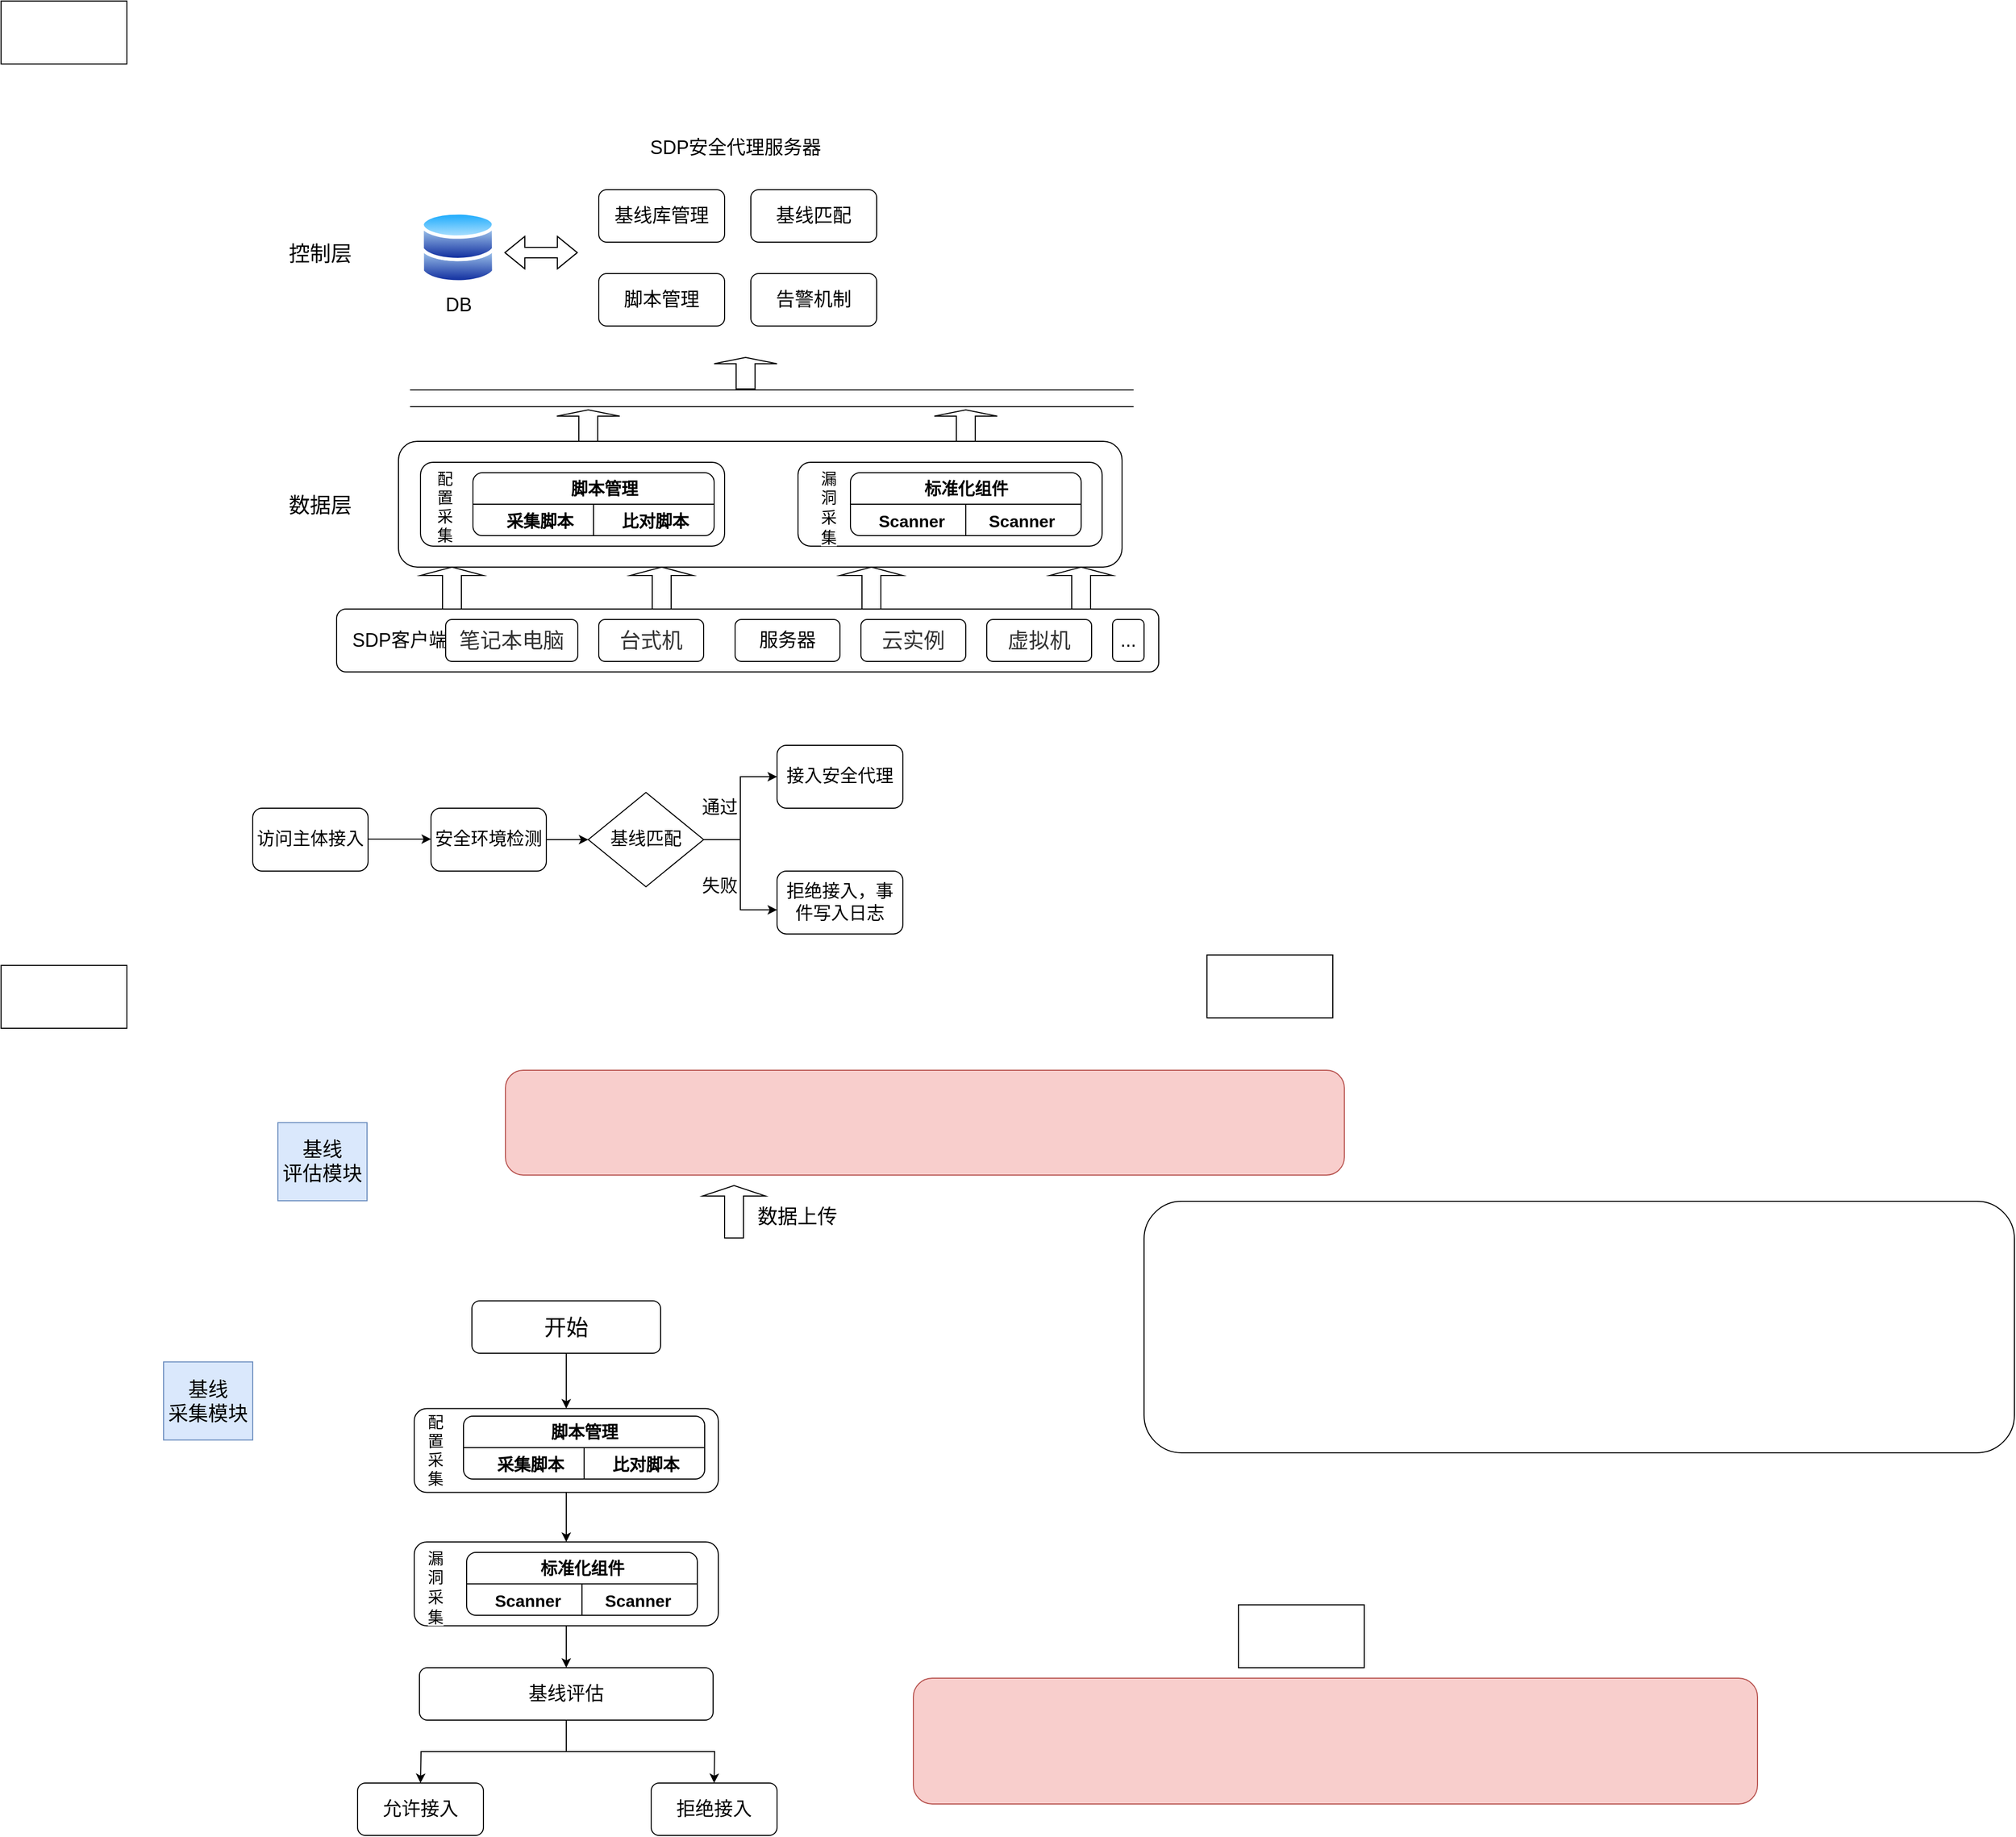 <mxfile version="21.0.8" type="github">
  <diagram id="prtHgNgQTEPvFCAcTncT" name="Page-1">
    <mxGraphModel dx="2261" dy="1925" grid="1" gridSize="10" guides="1" tooltips="1" connect="1" arrows="1" fold="1" page="1" pageScale="1" pageWidth="827" pageHeight="1169" math="0" shadow="0">
      <root>
        <mxCell id="0" />
        <mxCell id="1" parent="0" />
        <mxCell id="ku3lEbieTSQeBnIbeFAv-19" value="" style="rounded=1;whiteSpace=wrap;html=1;fontSize=20;fillColor=#f8cecc;strokeColor=#b85450;" parent="1" vertex="1">
          <mxGeometry x="560" y="1500" width="805" height="120" as="geometry" />
        </mxCell>
        <mxCell id="IRRv_QjYVV9mL1Gj15er-1" value="" style="rounded=1;whiteSpace=wrap;html=1;" parent="1" vertex="1">
          <mxGeometry x="10" y="480" width="784" height="60" as="geometry" />
        </mxCell>
        <mxCell id="IRRv_QjYVV9mL1Gj15er-2" value="&lt;span style=&quot;font-size: 18px;&quot;&gt;SDP客户端&lt;/span&gt;" style="text;html=1;align=center;verticalAlign=middle;resizable=0;points=[];autosize=1;strokeColor=none;fillColor=none;" parent="1" vertex="1">
          <mxGeometry x="15" y="490" width="110" height="40" as="geometry" />
        </mxCell>
        <mxCell id="IRRv_QjYVV9mL1Gj15er-3" value="服务器" style="rounded=1;whiteSpace=wrap;html=1;fontSize=18;" parent="1" vertex="1">
          <mxGeometry x="390" y="490" width="100" height="40" as="geometry" />
        </mxCell>
        <mxCell id="IRRv_QjYVV9mL1Gj15er-4" value="&lt;span style=&quot;color: rgb(51, 51, 51); font-family: Arial, sans-serif; text-align: justify; background-color: rgb(255, 255, 255);&quot;&gt;&lt;font style=&quot;font-size: 20px;&quot;&gt;台式机&lt;/font&gt;&lt;/span&gt;" style="rounded=1;whiteSpace=wrap;html=1;fontSize=18;" parent="1" vertex="1">
          <mxGeometry x="260" y="490" width="100" height="40" as="geometry" />
        </mxCell>
        <mxCell id="IRRv_QjYVV9mL1Gj15er-5" value="&lt;span style=&quot;color: rgb(51, 51, 51); font-family: Arial, sans-serif; text-align: justify; background-color: rgb(255, 255, 255);&quot;&gt;&lt;font style=&quot;font-size: 20px;&quot;&gt;笔记本电脑&lt;/font&gt;&lt;/span&gt;" style="rounded=1;whiteSpace=wrap;html=1;fontSize=18;" parent="1" vertex="1">
          <mxGeometry x="114" y="490" width="126" height="40" as="geometry" />
        </mxCell>
        <mxCell id="IRRv_QjYVV9mL1Gj15er-6" value="&lt;span style=&quot;color: rgb(51, 51, 51); font-family: Arial, sans-serif; text-align: justify; background-color: rgb(255, 255, 255);&quot;&gt;&lt;font style=&quot;font-size: 20px;&quot;&gt;云实例&lt;/font&gt;&lt;/span&gt;" style="rounded=1;whiteSpace=wrap;html=1;fontSize=18;" parent="1" vertex="1">
          <mxGeometry x="510" y="490" width="100" height="40" as="geometry" />
        </mxCell>
        <mxCell id="IRRv_QjYVV9mL1Gj15er-8" value="&lt;span style=&quot;color: rgb(51, 51, 51); font-family: Arial, sans-serif; text-align: justify; background-color: rgb(255, 255, 255);&quot;&gt;&lt;font style=&quot;font-size: 20px;&quot;&gt;虚拟机&lt;/font&gt;&lt;/span&gt;" style="rounded=1;whiteSpace=wrap;html=1;fontSize=18;" parent="1" vertex="1">
          <mxGeometry x="630" y="490" width="100" height="40" as="geometry" />
        </mxCell>
        <mxCell id="IRRv_QjYVV9mL1Gj15er-10" value="..." style="rounded=1;whiteSpace=wrap;html=1;fontSize=18;" parent="1" vertex="1">
          <mxGeometry x="750" y="490" width="30" height="40" as="geometry" />
        </mxCell>
        <mxCell id="IRRv_QjYVV9mL1Gj15er-11" value="" style="shape=singleArrow;direction=north;whiteSpace=wrap;html=1;fontSize=20;" parent="1" vertex="1">
          <mxGeometry x="90" y="440" width="60" height="40" as="geometry" />
        </mxCell>
        <mxCell id="IRRv_QjYVV9mL1Gj15er-13" value="" style="shape=singleArrow;direction=north;whiteSpace=wrap;html=1;fontSize=20;" parent="1" vertex="1">
          <mxGeometry x="290" y="440" width="60" height="40" as="geometry" />
        </mxCell>
        <mxCell id="IRRv_QjYVV9mL1Gj15er-14" value="" style="shape=singleArrow;direction=north;whiteSpace=wrap;html=1;fontSize=20;" parent="1" vertex="1">
          <mxGeometry x="490" y="440" width="60" height="40" as="geometry" />
        </mxCell>
        <mxCell id="IRRv_QjYVV9mL1Gj15er-15" value="" style="shape=singleArrow;direction=north;whiteSpace=wrap;html=1;fontSize=20;" parent="1" vertex="1">
          <mxGeometry x="690" y="440" width="60" height="40" as="geometry" />
        </mxCell>
        <mxCell id="IRRv_QjYVV9mL1Gj15er-16" value="数据层" style="text;html=1;align=center;verticalAlign=middle;resizable=0;points=[];autosize=1;strokeColor=none;fillColor=none;fontSize=20;" parent="1" vertex="1">
          <mxGeometry x="-46" y="360" width="80" height="40" as="geometry" />
        </mxCell>
        <mxCell id="IRRv_QjYVV9mL1Gj15er-17" value="" style="rounded=1;whiteSpace=wrap;html=1;fontSize=20;" parent="1" vertex="1">
          <mxGeometry x="69" y="320" width="690" height="120" as="geometry" />
        </mxCell>
        <mxCell id="IRRv_QjYVV9mL1Gj15er-18" value="" style="rounded=1;whiteSpace=wrap;html=1;fontSize=20;" parent="1" vertex="1">
          <mxGeometry x="90" y="340" width="290" height="80" as="geometry" />
        </mxCell>
        <mxCell id="IRRv_QjYVV9mL1Gj15er-20" value="" style="rounded=1;whiteSpace=wrap;html=1;fontSize=20;" parent="1" vertex="1">
          <mxGeometry x="450" y="340" width="290" height="80" as="geometry" />
        </mxCell>
        <mxCell id="IRRv_QjYVV9mL1Gj15er-21" value="" style="rounded=1;whiteSpace=wrap;html=1;fontSize=20;" parent="1" vertex="1">
          <mxGeometry x="140" y="350" width="230" height="60" as="geometry" />
        </mxCell>
        <mxCell id="IRRv_QjYVV9mL1Gj15er-34" value="" style="endArrow=none;html=1;rounded=0;fontSize=20;" parent="1" source="IRRv_QjYVV9mL1Gj15er-21" edge="1">
          <mxGeometry width="50" height="50" relative="1" as="geometry">
            <mxPoint x="470" y="460" as="sourcePoint" />
            <mxPoint x="250" y="380" as="targetPoint" />
          </mxGeometry>
        </mxCell>
        <mxCell id="IRRv_QjYVV9mL1Gj15er-35" value="&lt;font style=&quot;font-size: 16px;&quot;&gt;&lt;b style=&quot;font-size: 16px;&quot;&gt;脚本管理&lt;/b&gt;&lt;/font&gt;" style="text;html=1;align=center;verticalAlign=middle;resizable=0;points=[];autosize=1;strokeColor=none;fillColor=none;fontSize=16;labelBackgroundColor=#ffffff;" parent="1" vertex="1">
          <mxGeometry x="220" y="350" width="90" height="30" as="geometry" />
        </mxCell>
        <mxCell id="IRRv_QjYVV9mL1Gj15er-36" value="&lt;b style=&quot;border-color: var(--border-color); color: rgb(0, 0, 0); font-family: Helvetica; font-size: 16px; font-style: normal; font-variant-ligatures: normal; font-variant-caps: normal; letter-spacing: normal; orphans: 2; text-align: center; text-indent: 0px; text-transform: none; widows: 2; word-spacing: 0px; -webkit-text-stroke-width: 0px; background-color: rgb(255, 255, 255); text-decoration-thickness: initial; text-decoration-style: initial; text-decoration-color: initial;&quot;&gt;采集脚本&lt;/b&gt;" style="text;whiteSpace=wrap;html=1;fontSize=16;" parent="1" vertex="1">
          <mxGeometry x="170" y="380" width="70" height="40" as="geometry" />
        </mxCell>
        <mxCell id="IRRv_QjYVV9mL1Gj15er-37" value="&lt;b style=&quot;border-color: var(--border-color); color: rgb(0, 0, 0); font-family: Helvetica; font-size: 16px; font-style: normal; font-variant-ligatures: normal; font-variant-caps: normal; letter-spacing: normal; orphans: 2; text-align: center; text-indent: 0px; text-transform: none; widows: 2; word-spacing: 0px; -webkit-text-stroke-width: 0px; background-color: rgb(255, 255, 255); text-decoration-thickness: initial; text-decoration-style: initial; text-decoration-color: initial;&quot;&gt;比对脚本&lt;/b&gt;" style="text;whiteSpace=wrap;html=1;fontSize=16;" parent="1" vertex="1">
          <mxGeometry x="280" y="380" width="80" height="40" as="geometry" />
        </mxCell>
        <mxCell id="IRRv_QjYVV9mL1Gj15er-39" value="" style="rounded=1;whiteSpace=wrap;html=1;fontSize=20;" parent="1" vertex="1">
          <mxGeometry x="500" y="350" width="220" height="60" as="geometry" />
        </mxCell>
        <mxCell id="IRRv_QjYVV9mL1Gj15er-40" value="&lt;div style=&quot;text-align: center; font-size: 15px;&quot;&gt;&lt;span style=&quot;background-color: initial;&quot;&gt;&lt;font style=&quot;font-size: 15px;&quot;&gt;漏洞&lt;/font&gt;&lt;/span&gt;&lt;/div&gt;&lt;span style=&quot;color: rgb(0, 0, 0); font-family: Helvetica; font-style: normal; font-variant-ligatures: normal; font-variant-caps: normal; font-weight: 400; letter-spacing: normal; orphans: 2; text-align: center; text-indent: 0px; text-transform: none; widows: 2; word-spacing: 0px; -webkit-text-stroke-width: 0px; background-color: rgb(251, 251, 251); text-decoration-thickness: initial; text-decoration-style: initial; text-decoration-color: initial; float: none; display: inline !important; font-size: 15px;&quot;&gt;&lt;font style=&quot;font-size: 15px;&quot;&gt;采集&lt;/font&gt;&lt;/span&gt;" style="text;whiteSpace=wrap;html=1;fontSize=16;" parent="1" vertex="1">
          <mxGeometry x="470" y="340" width="10" height="80" as="geometry" />
        </mxCell>
        <mxCell id="IRRv_QjYVV9mL1Gj15er-41" value="" style="endArrow=none;html=1;rounded=0;fontSize=16;exitX=1;exitY=0.5;exitDx=0;exitDy=0;entryX=0;entryY=0.5;entryDx=0;entryDy=0;" parent="1" source="IRRv_QjYVV9mL1Gj15er-39" target="IRRv_QjYVV9mL1Gj15er-39" edge="1">
          <mxGeometry width="50" height="50" relative="1" as="geometry">
            <mxPoint x="460" y="420" as="sourcePoint" />
            <mxPoint x="400" y="160" as="targetPoint" />
          </mxGeometry>
        </mxCell>
        <mxCell id="IRRv_QjYVV9mL1Gj15er-44" value="&lt;div style=&quot;text-align: center; font-size: 15px;&quot;&gt;配置采集&lt;/div&gt;" style="text;whiteSpace=wrap;html=1;fontSize=16;" parent="1" vertex="1">
          <mxGeometry x="104" y="340" width="10" height="80" as="geometry" />
        </mxCell>
        <mxCell id="IRRv_QjYVV9mL1Gj15er-48" value="" style="endArrow=none;html=1;rounded=0;fontSize=15;entryX=1;entryY=0.5;entryDx=0;entryDy=0;exitX=0;exitY=0.5;exitDx=0;exitDy=0;" parent="1" source="IRRv_QjYVV9mL1Gj15er-21" target="IRRv_QjYVV9mL1Gj15er-21" edge="1">
          <mxGeometry width="50" height="50" relative="1" as="geometry">
            <mxPoint x="230" y="290" as="sourcePoint" />
            <mxPoint x="380" y="260" as="targetPoint" />
          </mxGeometry>
        </mxCell>
        <mxCell id="IRRv_QjYVV9mL1Gj15er-49" value="" style="endArrow=none;html=1;rounded=0;fontSize=15;entryX=0.5;entryY=1;entryDx=0;entryDy=0;" parent="1" target="IRRv_QjYVV9mL1Gj15er-21" edge="1">
          <mxGeometry width="50" height="50" relative="1" as="geometry">
            <mxPoint x="255" y="380" as="sourcePoint" />
            <mxPoint x="360" y="250" as="targetPoint" />
          </mxGeometry>
        </mxCell>
        <mxCell id="IRRv_QjYVV9mL1Gj15er-51" value="" style="endArrow=none;html=1;rounded=0;fontSize=15;entryX=0.5;entryY=1;entryDx=0;entryDy=0;" parent="1" target="IRRv_QjYVV9mL1Gj15er-39" edge="1">
          <mxGeometry width="50" height="50" relative="1" as="geometry">
            <mxPoint x="610" y="380" as="sourcePoint" />
            <mxPoint x="490" y="230" as="targetPoint" />
          </mxGeometry>
        </mxCell>
        <mxCell id="IRRv_QjYVV9mL1Gj15er-52" value="&lt;font style=&quot;font-size: 16px;&quot;&gt;&lt;b style=&quot;font-size: 16px;&quot;&gt;标准化组件&lt;/b&gt;&lt;/font&gt;" style="text;html=1;align=center;verticalAlign=middle;resizable=0;points=[];autosize=1;strokeColor=none;fillColor=none;fontSize=16;labelBackgroundColor=#ffffff;" parent="1" vertex="1">
          <mxGeometry x="560" y="350" width="100" height="30" as="geometry" />
        </mxCell>
        <mxCell id="IRRv_QjYVV9mL1Gj15er-53" value="&lt;b style=&quot;border-color: var(--border-color); color: rgb(0, 0, 0); font-family: Helvetica; font-size: 16px; font-style: normal; font-variant-ligatures: normal; font-variant-caps: normal; letter-spacing: normal; orphans: 2; text-align: center; text-indent: 0px; text-transform: none; widows: 2; word-spacing: 0px; -webkit-text-stroke-width: 0px; background-color: rgb(255, 255, 255); text-decoration-thickness: initial; text-decoration-style: initial; text-decoration-color: initial;&quot;&gt;Scanner&lt;/b&gt;" style="text;whiteSpace=wrap;html=1;fontSize=16;" parent="1" vertex="1">
          <mxGeometry x="630" y="380" width="70" height="30" as="geometry" />
        </mxCell>
        <mxCell id="IRRv_QjYVV9mL1Gj15er-54" value="&lt;b style=&quot;border-color: var(--border-color); color: rgb(0, 0, 0); font-family: Helvetica; font-size: 16px; font-style: normal; font-variant-ligatures: normal; font-variant-caps: normal; letter-spacing: normal; orphans: 2; text-align: center; text-indent: 0px; text-transform: none; widows: 2; word-spacing: 0px; -webkit-text-stroke-width: 0px; background-color: rgb(255, 255, 255); text-decoration-thickness: initial; text-decoration-style: initial; text-decoration-color: initial;&quot;&gt;Scanner&lt;/b&gt;" style="text;whiteSpace=wrap;html=1;fontSize=16;" parent="1" vertex="1">
          <mxGeometry x="525" y="380" width="70" height="30" as="geometry" />
        </mxCell>
        <mxCell id="IRRv_QjYVV9mL1Gj15er-60" value="" style="shape=link;html=1;rounded=0;fontSize=15;width=16;" parent="1" edge="1">
          <mxGeometry width="100" relative="1" as="geometry">
            <mxPoint x="80" y="279" as="sourcePoint" />
            <mxPoint x="770" y="279" as="targetPoint" />
            <Array as="points">
              <mxPoint x="430" y="279" />
            </Array>
          </mxGeometry>
        </mxCell>
        <mxCell id="IRRv_QjYVV9mL1Gj15er-61" value="" style="shape=singleArrow;direction=north;whiteSpace=wrap;html=1;fontSize=20;" parent="1" vertex="1">
          <mxGeometry x="220" y="290" width="60" height="30" as="geometry" />
        </mxCell>
        <mxCell id="IRRv_QjYVV9mL1Gj15er-62" value="" style="shape=singleArrow;direction=north;whiteSpace=wrap;html=1;fontSize=20;" parent="1" vertex="1">
          <mxGeometry x="580" y="290" width="60" height="30" as="geometry" />
        </mxCell>
        <mxCell id="IRRv_QjYVV9mL1Gj15er-63" value="" style="shape=singleArrow;direction=north;whiteSpace=wrap;html=1;fontSize=20;" parent="1" vertex="1">
          <mxGeometry x="370" y="240" width="60" height="30" as="geometry" />
        </mxCell>
        <mxCell id="IRRv_QjYVV9mL1Gj15er-69" value="" style="rounded=1;whiteSpace=wrap;html=1;labelBackgroundColor=#ffffff;fontSize=15;arcSize=17;fillColor=#f8cecc;strokeColor=#b85450;" parent="1" vertex="1">
          <mxGeometry x="171" y="920" width="800" height="100" as="geometry" />
        </mxCell>
        <mxCell id="IRRv_QjYVV9mL1Gj15er-71" value="&lt;font style=&quot;font-size: 18px;&quot;&gt;DB&lt;/font&gt;" style="text;html=1;align=center;verticalAlign=middle;resizable=0;points=[];autosize=1;strokeColor=none;fillColor=none;fontSize=15;labelBackgroundColor=#ffffff;" parent="1" vertex="1">
          <mxGeometry x="100.72" y="170" width="50" height="40" as="geometry" />
        </mxCell>
        <mxCell id="IRRv_QjYVV9mL1Gj15er-74" value="" style="aspect=fixed;perimeter=ellipsePerimeter;html=1;align=center;shadow=0;dashed=0;spacingTop=3;image;image=img/lib/active_directory/databases.svg;labelBackgroundColor=#ffffff;fontSize=15;" parent="1" vertex="1">
          <mxGeometry x="90" y="100" width="71.43" height="70" as="geometry" />
        </mxCell>
        <mxCell id="IRRv_QjYVV9mL1Gj15er-75" value="&lt;span&gt;SDP安全代理服务器&lt;/span&gt;" style="text;html=1;align=center;verticalAlign=middle;resizable=0;points=[];autosize=1;strokeColor=none;fillColor=none;fontSize=18;" parent="1" vertex="1">
          <mxGeometry x="295" y="20" width="190" height="40" as="geometry" />
        </mxCell>
        <mxCell id="IRRv_QjYVV9mL1Gj15er-76" value="" style="shape=flexArrow;endArrow=classic;startArrow=classic;html=1;rounded=0;fontSize=15;" parent="1" edge="1">
          <mxGeometry width="100" height="100" relative="1" as="geometry">
            <mxPoint x="170" y="140" as="sourcePoint" />
            <mxPoint x="240" y="140" as="targetPoint" />
            <Array as="points">
              <mxPoint x="200" y="140" />
            </Array>
          </mxGeometry>
        </mxCell>
        <mxCell id="IRRv_QjYVV9mL1Gj15er-77" value="基线库管理" style="rounded=1;whiteSpace=wrap;html=1;labelBackgroundColor=#ffffff;fontSize=18;" parent="1" vertex="1">
          <mxGeometry x="260" y="80" width="120" height="50" as="geometry" />
        </mxCell>
        <mxCell id="IRRv_QjYVV9mL1Gj15er-78" value="基线匹配" style="rounded=1;whiteSpace=wrap;html=1;labelBackgroundColor=#ffffff;fontSize=18;" parent="1" vertex="1">
          <mxGeometry x="405" y="80" width="120" height="50" as="geometry" />
        </mxCell>
        <mxCell id="IRRv_QjYVV9mL1Gj15er-79" value="脚本管理" style="rounded=1;whiteSpace=wrap;html=1;labelBackgroundColor=#ffffff;fontSize=18;" parent="1" vertex="1">
          <mxGeometry x="260" y="160" width="120" height="50" as="geometry" />
        </mxCell>
        <mxCell id="IRRv_QjYVV9mL1Gj15er-80" value="告警机制" style="rounded=1;whiteSpace=wrap;html=1;labelBackgroundColor=#ffffff;fontSize=18;" parent="1" vertex="1">
          <mxGeometry x="405" y="160" width="120" height="50" as="geometry" />
        </mxCell>
        <mxCell id="6lv0VeSdasBS07ZKoq6K-3" value="控制层" style="text;html=1;align=center;verticalAlign=middle;resizable=0;points=[];autosize=1;strokeColor=none;fillColor=none;fontSize=20;" parent="1" vertex="1">
          <mxGeometry x="-46" y="120" width="80" height="40" as="geometry" />
        </mxCell>
        <mxCell id="6lv0VeSdasBS07ZKoq6K-7" style="edgeStyle=orthogonalEdgeStyle;rounded=0;orthogonalLoop=1;jettySize=auto;html=1;entryX=0;entryY=0.5;entryDx=0;entryDy=0;" parent="1" source="6lv0VeSdasBS07ZKoq6K-4" target="6lv0VeSdasBS07ZKoq6K-6" edge="1">
          <mxGeometry relative="1" as="geometry" />
        </mxCell>
        <mxCell id="6lv0VeSdasBS07ZKoq6K-4" value="&lt;font style=&quot;font-size: 17px;&quot;&gt;安全环境检测&lt;/font&gt;" style="rounded=1;whiteSpace=wrap;html=1;" parent="1" vertex="1">
          <mxGeometry x="100" y="670" width="110" height="60" as="geometry" />
        </mxCell>
        <mxCell id="6lv0VeSdasBS07ZKoq6K-14" style="edgeStyle=orthogonalEdgeStyle;rounded=0;orthogonalLoop=1;jettySize=auto;html=1;entryX=0;entryY=0.5;entryDx=0;entryDy=0;fontSize=17;" parent="1" source="6lv0VeSdasBS07ZKoq6K-6" target="6lv0VeSdasBS07ZKoq6K-12" edge="1">
          <mxGeometry relative="1" as="geometry" />
        </mxCell>
        <mxCell id="6lv0VeSdasBS07ZKoq6K-15" style="edgeStyle=orthogonalEdgeStyle;rounded=0;orthogonalLoop=1;jettySize=auto;html=1;entryX=0;entryY=0.617;entryDx=0;entryDy=0;entryPerimeter=0;fontSize=17;" parent="1" source="6lv0VeSdasBS07ZKoq6K-6" target="6lv0VeSdasBS07ZKoq6K-13" edge="1">
          <mxGeometry relative="1" as="geometry" />
        </mxCell>
        <mxCell id="6lv0VeSdasBS07ZKoq6K-6" value="&lt;font style=&quot;font-size: 17px;&quot;&gt;基线匹配&lt;/font&gt;" style="rhombus;whiteSpace=wrap;html=1;" parent="1" vertex="1">
          <mxGeometry x="250" y="655" width="110" height="90" as="geometry" />
        </mxCell>
        <mxCell id="6lv0VeSdasBS07ZKoq6K-9" value="" style="endArrow=classic;html=1;rounded=0;" parent="1" edge="1">
          <mxGeometry width="50" height="50" relative="1" as="geometry">
            <mxPoint x="10" y="699.5" as="sourcePoint" />
            <mxPoint x="100" y="699.5" as="targetPoint" />
          </mxGeometry>
        </mxCell>
        <mxCell id="6lv0VeSdasBS07ZKoq6K-10" value="&lt;span style=&quot;font-size: 17px;&quot;&gt;通过&lt;/span&gt;" style="text;html=1;align=center;verticalAlign=middle;resizable=0;points=[];autosize=1;strokeColor=none;fillColor=none;" parent="1" vertex="1">
          <mxGeometry x="345" y="655" width="60" height="30" as="geometry" />
        </mxCell>
        <mxCell id="6lv0VeSdasBS07ZKoq6K-11" value="&lt;span style=&quot;&quot;&gt;访问主体接入&lt;/span&gt;" style="rounded=1;whiteSpace=wrap;html=1;fontSize=17;" parent="1" vertex="1">
          <mxGeometry x="-70" y="670" width="110" height="60" as="geometry" />
        </mxCell>
        <mxCell id="6lv0VeSdasBS07ZKoq6K-12" value="接入安全代理" style="rounded=1;whiteSpace=wrap;html=1;fontSize=17;" parent="1" vertex="1">
          <mxGeometry x="430" y="610" width="120" height="60" as="geometry" />
        </mxCell>
        <mxCell id="6lv0VeSdasBS07ZKoq6K-13" value="拒绝接入，事件写入日志" style="rounded=1;whiteSpace=wrap;html=1;fontSize=17;" parent="1" vertex="1">
          <mxGeometry x="430" y="730" width="120" height="60" as="geometry" />
        </mxCell>
        <mxCell id="6lv0VeSdasBS07ZKoq6K-16" value="&lt;span style=&quot;font-size: 17px;&quot;&gt;失败&lt;/span&gt;" style="text;html=1;align=center;verticalAlign=middle;resizable=0;points=[];autosize=1;strokeColor=none;fillColor=none;" parent="1" vertex="1">
          <mxGeometry x="345" y="730" width="60" height="30" as="geometry" />
        </mxCell>
        <mxCell id="ku3lEbieTSQeBnIbeFAv-3" value="" style="rounded=0;whiteSpace=wrap;html=1;" parent="1" vertex="1">
          <mxGeometry x="-310" y="-100" width="120" height="60" as="geometry" />
        </mxCell>
        <mxCell id="ku3lEbieTSQeBnIbeFAv-4" value="" style="rounded=0;whiteSpace=wrap;html=1;" parent="1" vertex="1">
          <mxGeometry x="840" y="810" width="120" height="60" as="geometry" />
        </mxCell>
        <mxCell id="ie682Kdt5vv1fs90nuIB-5" style="edgeStyle=orthogonalEdgeStyle;rounded=0;orthogonalLoop=1;jettySize=auto;html=1;exitX=0.5;exitY=1;exitDx=0;exitDy=0;entryX=0.5;entryY=0;entryDx=0;entryDy=0;" edge="1" parent="1" source="ku3lEbieTSQeBnIbeFAv-20" target="ku3lEbieTSQeBnIbeFAv-21">
          <mxGeometry relative="1" as="geometry" />
        </mxCell>
        <mxCell id="ku3lEbieTSQeBnIbeFAv-20" value="" style="rounded=1;whiteSpace=wrap;html=1;fontSize=20;" parent="1" vertex="1">
          <mxGeometry x="84" y="1242.75" width="290" height="80" as="geometry" />
        </mxCell>
        <mxCell id="ie682Kdt5vv1fs90nuIB-6" style="edgeStyle=orthogonalEdgeStyle;rounded=0;orthogonalLoop=1;jettySize=auto;html=1;exitX=0.5;exitY=1;exitDx=0;exitDy=0;entryX=0.5;entryY=0;entryDx=0;entryDy=0;" edge="1" parent="1" source="ku3lEbieTSQeBnIbeFAv-21" target="ku3lEbieTSQeBnIbeFAv-48">
          <mxGeometry relative="1" as="geometry" />
        </mxCell>
        <mxCell id="ku3lEbieTSQeBnIbeFAv-21" value="" style="rounded=1;whiteSpace=wrap;html=1;fontSize=20;" parent="1" vertex="1">
          <mxGeometry x="84" y="1370" width="290" height="80" as="geometry" />
        </mxCell>
        <mxCell id="ku3lEbieTSQeBnIbeFAv-22" value="" style="rounded=1;whiteSpace=wrap;html=1;fontSize=20;" parent="1" vertex="1">
          <mxGeometry x="131" y="1250" width="230" height="60" as="geometry" />
        </mxCell>
        <mxCell id="ku3lEbieTSQeBnIbeFAv-23" value="" style="endArrow=none;html=1;rounded=0;fontSize=20;" parent="1" source="ku3lEbieTSQeBnIbeFAv-22" edge="1">
          <mxGeometry width="50" height="50" relative="1" as="geometry">
            <mxPoint x="461" y="1360" as="sourcePoint" />
            <mxPoint x="241" y="1280" as="targetPoint" />
          </mxGeometry>
        </mxCell>
        <mxCell id="ku3lEbieTSQeBnIbeFAv-24" value="&lt;font style=&quot;font-size: 16px;&quot;&gt;&lt;b style=&quot;font-size: 16px;&quot;&gt;脚本管理&lt;/b&gt;&lt;/font&gt;" style="text;html=1;align=center;verticalAlign=middle;resizable=0;points=[];autosize=1;strokeColor=none;fillColor=none;fontSize=16;labelBackgroundColor=#ffffff;" parent="1" vertex="1">
          <mxGeometry x="201" y="1250" width="90" height="30" as="geometry" />
        </mxCell>
        <mxCell id="ku3lEbieTSQeBnIbeFAv-25" value="&lt;b style=&quot;border-color: var(--border-color); color: rgb(0, 0, 0); font-family: Helvetica; font-size: 16px; font-style: normal; font-variant-ligatures: normal; font-variant-caps: normal; letter-spacing: normal; orphans: 2; text-align: center; text-indent: 0px; text-transform: none; widows: 2; word-spacing: 0px; -webkit-text-stroke-width: 0px; background-color: rgb(255, 255, 255); text-decoration-thickness: initial; text-decoration-style: initial; text-decoration-color: initial;&quot;&gt;采集脚本&lt;/b&gt;" style="text;whiteSpace=wrap;html=1;fontSize=16;" parent="1" vertex="1">
          <mxGeometry x="161" y="1280" width="70" height="30" as="geometry" />
        </mxCell>
        <mxCell id="ku3lEbieTSQeBnIbeFAv-26" value="&lt;b style=&quot;border-color: var(--border-color); color: rgb(0, 0, 0); font-family: Helvetica; font-size: 16px; font-style: normal; font-variant-ligatures: normal; font-variant-caps: normal; letter-spacing: normal; orphans: 2; text-align: center; text-indent: 0px; text-transform: none; widows: 2; word-spacing: 0px; -webkit-text-stroke-width: 0px; background-color: rgb(255, 255, 255); text-decoration-thickness: initial; text-decoration-style: initial; text-decoration-color: initial;&quot;&gt;比对脚本&lt;/b&gt;" style="text;whiteSpace=wrap;html=1;fontSize=16;" parent="1" vertex="1">
          <mxGeometry x="271" y="1280" width="80" height="40" as="geometry" />
        </mxCell>
        <mxCell id="ku3lEbieTSQeBnIbeFAv-27" value="" style="rounded=1;whiteSpace=wrap;html=1;fontSize=20;" parent="1" vertex="1">
          <mxGeometry x="134" y="1380" width="220" height="60" as="geometry" />
        </mxCell>
        <mxCell id="ku3lEbieTSQeBnIbeFAv-28" value="&lt;div style=&quot;text-align: center; font-size: 15px;&quot;&gt;&lt;span style=&quot;background-color: initial;&quot;&gt;&lt;font style=&quot;font-size: 15px;&quot;&gt;漏洞&lt;/font&gt;&lt;/span&gt;&lt;/div&gt;&lt;span style=&quot;color: rgb(0, 0, 0); font-family: Helvetica; font-style: normal; font-variant-ligatures: normal; font-variant-caps: normal; font-weight: 400; letter-spacing: normal; orphans: 2; text-align: center; text-indent: 0px; text-transform: none; widows: 2; word-spacing: 0px; -webkit-text-stroke-width: 0px; background-color: rgb(251, 251, 251); text-decoration-thickness: initial; text-decoration-style: initial; text-decoration-color: initial; float: none; display: inline !important; font-size: 15px;&quot;&gt;&lt;font style=&quot;font-size: 15px;&quot;&gt;采集&lt;/font&gt;&lt;/span&gt;" style="text;whiteSpace=wrap;html=1;fontSize=16;" parent="1" vertex="1">
          <mxGeometry x="95" y="1370" width="10" height="80" as="geometry" />
        </mxCell>
        <mxCell id="ku3lEbieTSQeBnIbeFAv-29" value="" style="endArrow=none;html=1;rounded=0;fontSize=16;exitX=1;exitY=0.5;exitDx=0;exitDy=0;entryX=0;entryY=0.5;entryDx=0;entryDy=0;" parent="1" source="ku3lEbieTSQeBnIbeFAv-27" target="ku3lEbieTSQeBnIbeFAv-27" edge="1">
          <mxGeometry width="50" height="50" relative="1" as="geometry">
            <mxPoint x="94" y="1450" as="sourcePoint" />
            <mxPoint x="34" y="1190" as="targetPoint" />
          </mxGeometry>
        </mxCell>
        <mxCell id="ku3lEbieTSQeBnIbeFAv-30" value="&lt;div style=&quot;text-align: center; font-size: 15px;&quot;&gt;配置采集&lt;/div&gt;" style="text;whiteSpace=wrap;html=1;fontSize=16;" parent="1" vertex="1">
          <mxGeometry x="95" y="1240" width="10" height="80" as="geometry" />
        </mxCell>
        <mxCell id="ku3lEbieTSQeBnIbeFAv-31" value="" style="endArrow=none;html=1;rounded=0;fontSize=15;entryX=1;entryY=0.5;entryDx=0;entryDy=0;exitX=0;exitY=0.5;exitDx=0;exitDy=0;" parent="1" source="ku3lEbieTSQeBnIbeFAv-22" target="ku3lEbieTSQeBnIbeFAv-22" edge="1">
          <mxGeometry width="50" height="50" relative="1" as="geometry">
            <mxPoint x="221" y="1190" as="sourcePoint" />
            <mxPoint x="371" y="1160" as="targetPoint" />
          </mxGeometry>
        </mxCell>
        <mxCell id="ku3lEbieTSQeBnIbeFAv-32" value="" style="endArrow=none;html=1;rounded=0;fontSize=15;entryX=0.5;entryY=1;entryDx=0;entryDy=0;" parent="1" target="ku3lEbieTSQeBnIbeFAv-22" edge="1">
          <mxGeometry width="50" height="50" relative="1" as="geometry">
            <mxPoint x="246" y="1280" as="sourcePoint" />
            <mxPoint x="351" y="1150" as="targetPoint" />
          </mxGeometry>
        </mxCell>
        <mxCell id="ku3lEbieTSQeBnIbeFAv-33" value="" style="endArrow=none;html=1;rounded=0;fontSize=15;entryX=0.5;entryY=1;entryDx=0;entryDy=0;" parent="1" target="ku3lEbieTSQeBnIbeFAv-27" edge="1">
          <mxGeometry width="50" height="50" relative="1" as="geometry">
            <mxPoint x="244" y="1410" as="sourcePoint" />
            <mxPoint x="124" y="1260" as="targetPoint" />
          </mxGeometry>
        </mxCell>
        <mxCell id="ku3lEbieTSQeBnIbeFAv-34" value="&lt;font style=&quot;font-size: 16px;&quot;&gt;&lt;b style=&quot;font-size: 16px;&quot;&gt;标准化组件&lt;/b&gt;&lt;/font&gt;" style="text;html=1;align=center;verticalAlign=middle;resizable=0;points=[];autosize=1;strokeColor=none;fillColor=none;fontSize=16;labelBackgroundColor=#ffffff;" parent="1" vertex="1">
          <mxGeometry x="194" y="1380" width="100" height="30" as="geometry" />
        </mxCell>
        <mxCell id="ku3lEbieTSQeBnIbeFAv-35" value="&lt;b style=&quot;border-color: var(--border-color); color: rgb(0, 0, 0); font-family: Helvetica; font-size: 16px; font-style: normal; font-variant-ligatures: normal; font-variant-caps: normal; letter-spacing: normal; orphans: 2; text-align: center; text-indent: 0px; text-transform: none; widows: 2; word-spacing: 0px; -webkit-text-stroke-width: 0px; background-color: rgb(255, 255, 255); text-decoration-thickness: initial; text-decoration-style: initial; text-decoration-color: initial;&quot;&gt;Scanner&lt;/b&gt;" style="text;whiteSpace=wrap;html=1;fontSize=16;" parent="1" vertex="1">
          <mxGeometry x="264" y="1410" width="70" height="30" as="geometry" />
        </mxCell>
        <mxCell id="ku3lEbieTSQeBnIbeFAv-36" value="&lt;b style=&quot;border-color: var(--border-color); color: rgb(0, 0, 0); font-family: Helvetica; font-size: 16px; font-style: normal; font-variant-ligatures: normal; font-variant-caps: normal; letter-spacing: normal; orphans: 2; text-align: center; text-indent: 0px; text-transform: none; widows: 2; word-spacing: 0px; -webkit-text-stroke-width: 0px; background-color: rgb(255, 255, 255); text-decoration-thickness: initial; text-decoration-style: initial; text-decoration-color: initial;&quot;&gt;Scanner&lt;/b&gt;" style="text;whiteSpace=wrap;html=1;fontSize=16;" parent="1" vertex="1">
          <mxGeometry x="159" y="1410" width="70" height="30" as="geometry" />
        </mxCell>
        <mxCell id="ku3lEbieTSQeBnIbeFAv-38" value="" style="shape=singleArrow;direction=north;whiteSpace=wrap;html=1;fontSize=20;" parent="1" vertex="1">
          <mxGeometry x="359" y="1030" width="60" height="50" as="geometry" />
        </mxCell>
        <mxCell id="ku3lEbieTSQeBnIbeFAv-46" value="允许接入" style="rounded=1;whiteSpace=wrap;html=1;labelBackgroundColor=#ffffff;fontSize=18;" parent="1" vertex="1">
          <mxGeometry x="30" y="1600" width="120" height="50" as="geometry" />
        </mxCell>
        <mxCell id="ie682Kdt5vv1fs90nuIB-7" style="edgeStyle=orthogonalEdgeStyle;rounded=0;orthogonalLoop=1;jettySize=auto;html=1;exitX=0.5;exitY=1;exitDx=0;exitDy=0;" edge="1" parent="1" source="ku3lEbieTSQeBnIbeFAv-48">
          <mxGeometry relative="1" as="geometry">
            <mxPoint x="90" y="1600" as="targetPoint" />
          </mxGeometry>
        </mxCell>
        <mxCell id="ie682Kdt5vv1fs90nuIB-8" style="edgeStyle=orthogonalEdgeStyle;rounded=0;orthogonalLoop=1;jettySize=auto;html=1;exitX=0.5;exitY=1;exitDx=0;exitDy=0;" edge="1" parent="1" source="ku3lEbieTSQeBnIbeFAv-48">
          <mxGeometry relative="1" as="geometry">
            <mxPoint x="370" y="1600" as="targetPoint" />
          </mxGeometry>
        </mxCell>
        <mxCell id="ku3lEbieTSQeBnIbeFAv-48" value="基线评估" style="rounded=1;whiteSpace=wrap;html=1;labelBackgroundColor=#ffffff;fontSize=18;" parent="1" vertex="1">
          <mxGeometry x="89" y="1490" width="280" height="50" as="geometry" />
        </mxCell>
        <mxCell id="ku3lEbieTSQeBnIbeFAv-51" value="&lt;font style=&quot;font-size: 19px;&quot;&gt;基线&lt;br&gt;采集模块&lt;/font&gt;" style="rounded=0;whiteSpace=wrap;html=1;fillColor=#dae8fc;strokeColor=#6c8ebf;" parent="1" vertex="1">
          <mxGeometry x="-155" y="1198.25" width="85" height="74.5" as="geometry" />
        </mxCell>
        <mxCell id="ku3lEbieTSQeBnIbeFAv-55" value="数据上传" style="text;html=1;align=center;verticalAlign=middle;resizable=0;points=[];autosize=1;strokeColor=none;fillColor=none;fontSize=19;" parent="1" vertex="1">
          <mxGeometry x="399" y="1040" width="100" height="40" as="geometry" />
        </mxCell>
        <mxCell id="ku3lEbieTSQeBnIbeFAv-57" value="" style="rounded=0;whiteSpace=wrap;html=1;fontSize=19;" parent="1" vertex="1">
          <mxGeometry x="-310" y="820" width="120" height="60" as="geometry" />
        </mxCell>
        <mxCell id="ku3lEbieTSQeBnIbeFAv-58" value="" style="rounded=0;whiteSpace=wrap;html=1;fontSize=19;" parent="1" vertex="1">
          <mxGeometry x="870" y="1430" width="120" height="60" as="geometry" />
        </mxCell>
        <mxCell id="3CwpjtWneb0Z3o3eGVo3-2" value="&lt;font style=&quot;font-size: 19px;&quot;&gt;基线&lt;br&gt;评估模块&lt;/font&gt;" style="rounded=0;whiteSpace=wrap;html=1;fillColor=#dae8fc;strokeColor=#6c8ebf;" parent="1" vertex="1">
          <mxGeometry x="-46" y="970" width="85" height="74.5" as="geometry" />
        </mxCell>
        <mxCell id="ie682Kdt5vv1fs90nuIB-4" style="edgeStyle=orthogonalEdgeStyle;rounded=0;orthogonalLoop=1;jettySize=auto;html=1;exitX=0.5;exitY=1;exitDx=0;exitDy=0;entryX=0.5;entryY=0;entryDx=0;entryDy=0;" edge="1" parent="1" source="ie682Kdt5vv1fs90nuIB-1" target="ku3lEbieTSQeBnIbeFAv-20">
          <mxGeometry relative="1" as="geometry" />
        </mxCell>
        <mxCell id="ie682Kdt5vv1fs90nuIB-1" value="&lt;font style=&quot;font-size: 21px;&quot;&gt;开始&lt;/font&gt;" style="rounded=1;whiteSpace=wrap;html=1;" vertex="1" parent="1">
          <mxGeometry x="139" y="1140" width="180" height="50" as="geometry" />
        </mxCell>
        <mxCell id="ie682Kdt5vv1fs90nuIB-2" value="" style="rounded=1;whiteSpace=wrap;html=1;" vertex="1" parent="1">
          <mxGeometry x="780" y="1045" width="830" height="240" as="geometry" />
        </mxCell>
        <mxCell id="ie682Kdt5vv1fs90nuIB-9" value="拒绝接入" style="rounded=1;whiteSpace=wrap;html=1;labelBackgroundColor=#ffffff;fontSize=18;" vertex="1" parent="1">
          <mxGeometry x="310" y="1600" width="120" height="50" as="geometry" />
        </mxCell>
      </root>
    </mxGraphModel>
  </diagram>
</mxfile>
